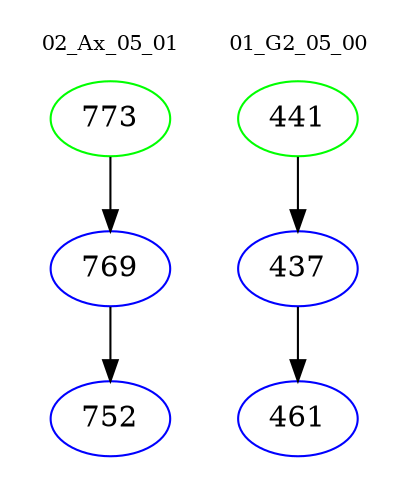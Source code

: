 digraph{
subgraph cluster_0 {
color = white
label = "02_Ax_05_01";
fontsize=10;
T0_773 [label="773", color="green"]
T0_773 -> T0_769 [color="black"]
T0_769 [label="769", color="blue"]
T0_769 -> T0_752 [color="black"]
T0_752 [label="752", color="blue"]
}
subgraph cluster_1 {
color = white
label = "01_G2_05_00";
fontsize=10;
T1_441 [label="441", color="green"]
T1_441 -> T1_437 [color="black"]
T1_437 [label="437", color="blue"]
T1_437 -> T1_461 [color="black"]
T1_461 [label="461", color="blue"]
}
}
